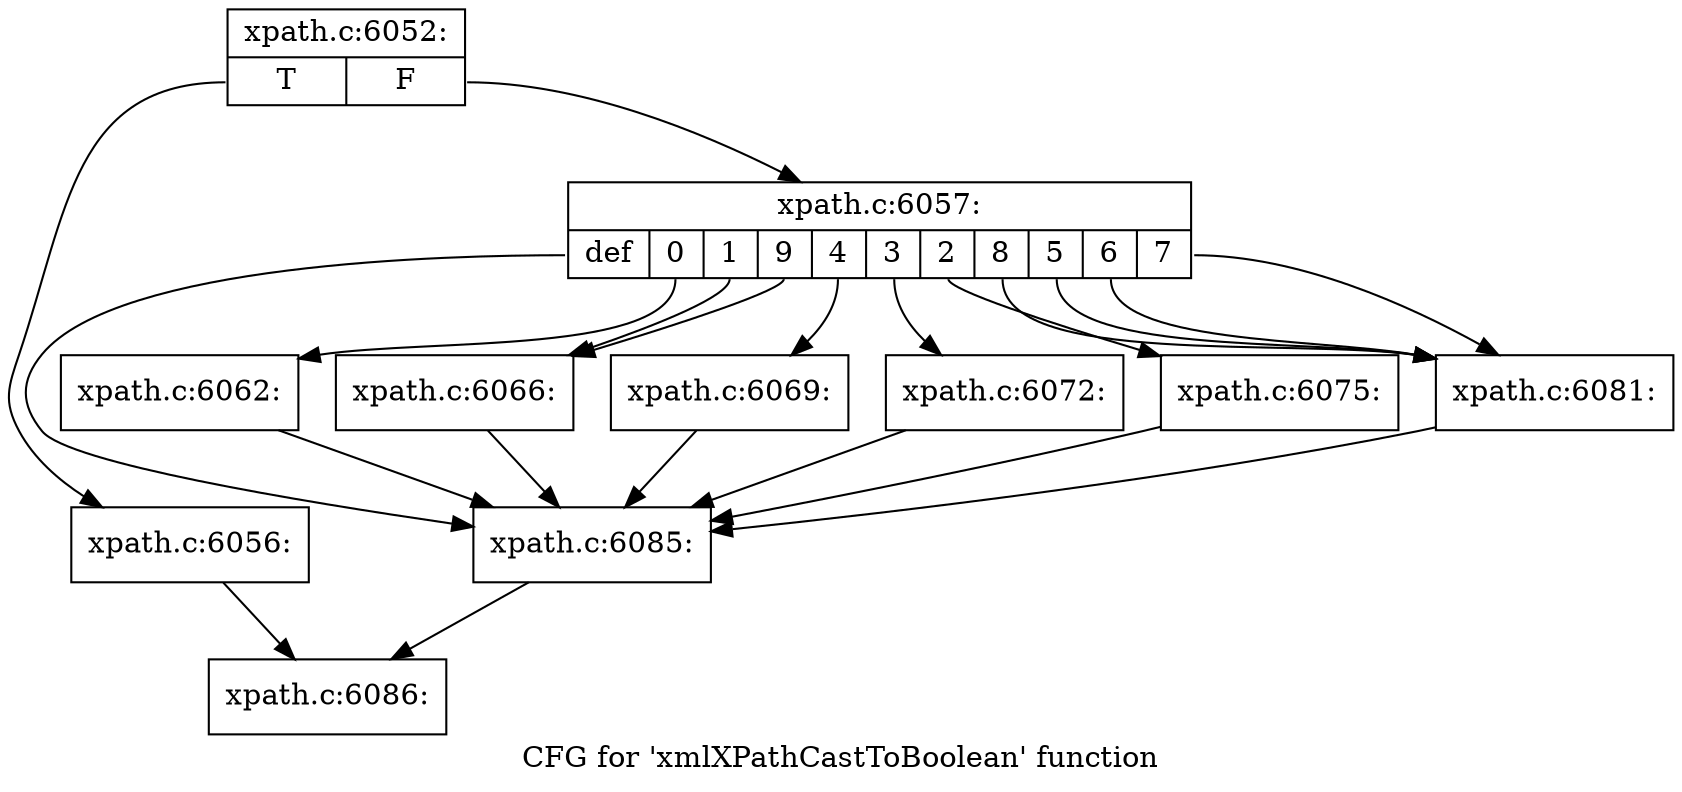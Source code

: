 digraph "CFG for 'xmlXPathCastToBoolean' function" {
	label="CFG for 'xmlXPathCastToBoolean' function";

	Node0x55e6b266cec0 [shape=record,label="{xpath.c:6052:|{<s0>T|<s1>F}}"];
	Node0x55e6b266cec0:s0 -> Node0x55e6b266c4b0;
	Node0x55e6b266cec0:s1 -> Node0x55e6b266d1c0;
	Node0x55e6b266c4b0 [shape=record,label="{xpath.c:6056:}"];
	Node0x55e6b266c4b0 -> Node0x55e6b266dfb0;
	Node0x55e6b266d1c0 [shape=record,label="{xpath.c:6057:|{<s0>def|<s1>0|<s2>1|<s3>9|<s4>4|<s5>3|<s6>2|<s7>8|<s8>5|<s9>6|<s10>7}}"];
	Node0x55e6b266d1c0:s0 -> Node0x55e6b266ecf0;
	Node0x55e6b266d1c0:s1 -> Node0x55e6b266f160;
	Node0x55e6b266d1c0:s2 -> Node0x55e6b266f350;
	Node0x55e6b266d1c0:s3 -> Node0x55e6b266f350;
	Node0x55e6b266d1c0:s4 -> Node0x55e6b254d4c0;
	Node0x55e6b266d1c0:s5 -> Node0x55e6b254d860;
	Node0x55e6b266d1c0:s6 -> Node0x55e6b254dc00;
	Node0x55e6b266d1c0:s7 -> Node0x55e6b254dee0;
	Node0x55e6b266d1c0:s8 -> Node0x55e6b254dee0;
	Node0x55e6b266d1c0:s9 -> Node0x55e6b254dee0;
	Node0x55e6b266d1c0:s10 -> Node0x55e6b254dee0;
	Node0x55e6b266f160 [shape=record,label="{xpath.c:6062:}"];
	Node0x55e6b266f160 -> Node0x55e6b266ecf0;
	Node0x55e6b266f350 [shape=record,label="{xpath.c:6066:}"];
	Node0x55e6b266f350 -> Node0x55e6b266ecf0;
	Node0x55e6b254d4c0 [shape=record,label="{xpath.c:6069:}"];
	Node0x55e6b254d4c0 -> Node0x55e6b266ecf0;
	Node0x55e6b254d860 [shape=record,label="{xpath.c:6072:}"];
	Node0x55e6b254d860 -> Node0x55e6b266ecf0;
	Node0x55e6b254dc00 [shape=record,label="{xpath.c:6075:}"];
	Node0x55e6b254dc00 -> Node0x55e6b266ecf0;
	Node0x55e6b254dee0 [shape=record,label="{xpath.c:6081:}"];
	Node0x55e6b254dee0 -> Node0x55e6b266ecf0;
	Node0x55e6b266ecf0 [shape=record,label="{xpath.c:6085:}"];
	Node0x55e6b266ecf0 -> Node0x55e6b266dfb0;
	Node0x55e6b266dfb0 [shape=record,label="{xpath.c:6086:}"];
}
